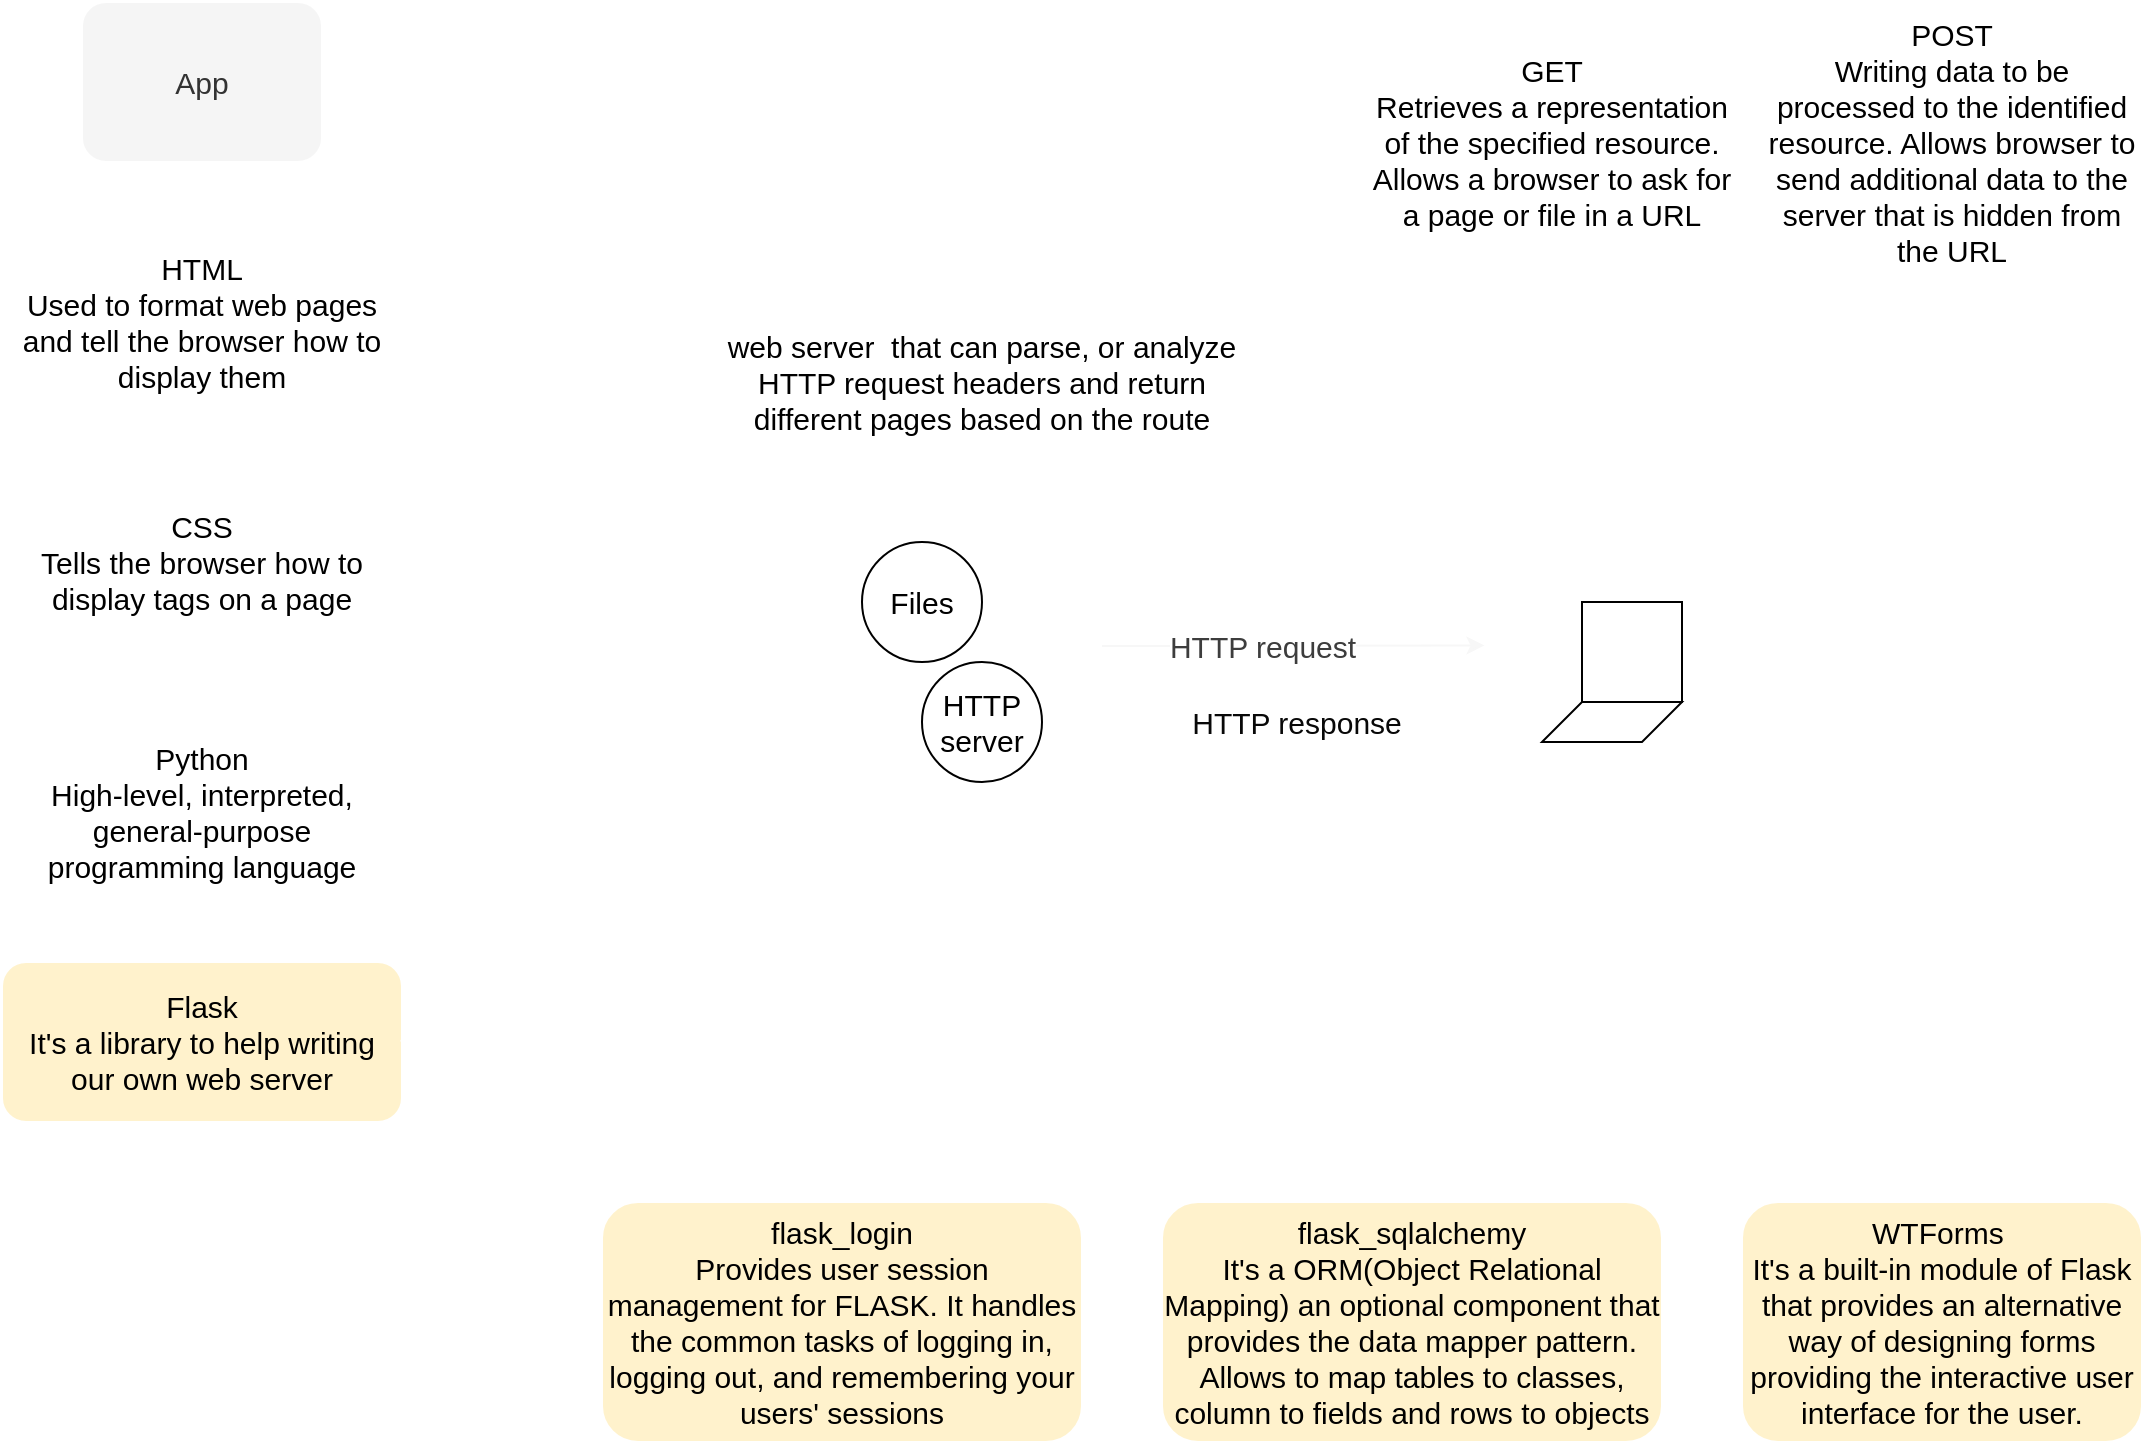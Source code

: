 <mxfile version="18.0.6" type="device"><diagram id="C5RBs43oDa-KdzZeNtuy" name="Page-1"><mxGraphModel dx="1106" dy="877" grid="1" gridSize="10" guides="1" tooltips="1" connect="1" arrows="1" fold="1" page="1" pageScale="1" pageWidth="1169" pageHeight="827" math="0" shadow="0"><root><mxCell id="WIyWlLk6GJQsqaUBKTNV-0"/><mxCell id="WIyWlLk6GJQsqaUBKTNV-1" parent="WIyWlLk6GJQsqaUBKTNV-0"/><mxCell id="JPT_6r2buyiV7FPulFKB-0" value="&lt;font style=&quot;font-size: 15px;&quot;&gt;App&lt;/font&gt;" style="rounded=1;whiteSpace=wrap;html=1;fillColor=#f5f5f5;strokeColor=#FFFFFF;fontColor=#333333;labelBackgroundColor=none;" parent="WIyWlLk6GJQsqaUBKTNV-1" vertex="1"><mxGeometry x="120" y="40" width="120" height="80" as="geometry"/></mxCell><mxCell id="JPT_6r2buyiV7FPulFKB-2" value="HTML&lt;br&gt;Used to format web pages and tell the browser how to display them" style="rounded=1;whiteSpace=wrap;html=1;fontSize=15;labelBackgroundColor=none;strokeColor=#FFFFFF;" parent="WIyWlLk6GJQsqaUBKTNV-1" vertex="1"><mxGeometry x="80" y="160" width="200" height="80" as="geometry"/></mxCell><mxCell id="JPT_6r2buyiV7FPulFKB-6" value="CSS&lt;br&gt;Tells the browser how to display tags on a page" style="rounded=1;whiteSpace=wrap;html=1;fontSize=15;labelBackgroundColor=none;strokeColor=#FFFFFF;" parent="WIyWlLk6GJQsqaUBKTNV-1" vertex="1"><mxGeometry x="80" y="280" width="200" height="80" as="geometry"/></mxCell><mxCell id="JPT_6r2buyiV7FPulFKB-8" value="Python&lt;br&gt;High-level, interpreted, general-purpose programming language" style="rounded=1;whiteSpace=wrap;html=1;fontSize=15;labelBackgroundColor=none;strokeColor=#FFFFFF;" parent="WIyWlLk6GJQsqaUBKTNV-1" vertex="1"><mxGeometry x="80" y="400" width="200" height="90" as="geometry"/></mxCell><mxCell id="JPT_6r2buyiV7FPulFKB-10" value="Flask&lt;br&gt;It's a library to help writing our own web server" style="rounded=1;whiteSpace=wrap;html=1;fontSize=15;fillColor=#fff2cc;strokeColor=#FFFFFF;labelBackgroundColor=none;" parent="WIyWlLk6GJQsqaUBKTNV-1" vertex="1"><mxGeometry x="80" y="520" width="200" height="80" as="geometry"/></mxCell><mxCell id="JPT_6r2buyiV7FPulFKB-20" value="web server&amp;nbsp;&amp;nbsp;that can parse, or analyze HTTP request headers and return different pages based on the route" style="rounded=1;whiteSpace=wrap;html=1;fontSize=15;labelBackgroundColor=none;strokeColor=#FFFFFF;" parent="WIyWlLk6GJQsqaUBKTNV-1" vertex="1"><mxGeometry x="435" y="180" width="270" height="100" as="geometry"/></mxCell><mxCell id="JPT_6r2buyiV7FPulFKB-21" value="" style="ellipse;whiteSpace=wrap;html=1;aspect=fixed;fontSize=15;labelBackgroundColor=none;strokeColor=#FFFFFF;" parent="WIyWlLk6GJQsqaUBKTNV-1" vertex="1"><mxGeometry x="490" y="300" width="140" height="140" as="geometry"/></mxCell><mxCell id="JPT_6r2buyiV7FPulFKB-23" value="" style="ellipse;whiteSpace=wrap;html=1;aspect=fixed;fontSize=15;labelBackgroundColor=none;strokeColor=#FFFFFF;" parent="WIyWlLk6GJQsqaUBKTNV-1" vertex="1"><mxGeometry x="820" y="300" width="140" height="140" as="geometry"/></mxCell><mxCell id="JPT_6r2buyiV7FPulFKB-25" value="&lt;font style=&quot;background-color: rgb(255, 255, 255);&quot; color=&quot;#3d3d3d&quot;&gt;HTTP request&lt;/font&gt;" style="endArrow=classic;html=1;rounded=0;fontSize=15;entryX=0.009;entryY=0.441;entryDx=0;entryDy=0;entryPerimeter=0;labelBackgroundColor=none;fontColor=#FFFFFF;labelBorderColor=none;strokeColor=#F7F7F7;" parent="WIyWlLk6GJQsqaUBKTNV-1" target="JPT_6r2buyiV7FPulFKB-23" edge="1"><mxGeometry x="-0.163" relative="1" as="geometry"><mxPoint x="630" y="362" as="sourcePoint"/><mxPoint x="785" y="360" as="targetPoint"/><mxPoint as="offset"/></mxGeometry></mxCell><mxCell id="JPT_6r2buyiV7FPulFKB-27" value="&lt;span style=&quot;background-color: rgb(255, 255, 255);&quot;&gt;&lt;font color=&quot;#080808&quot;&gt;HTTP response&lt;/font&gt;&lt;/span&gt;" style="endArrow=classic;html=1;rounded=0;fontSize=15;entryX=0.977;entryY=0.72;entryDx=0;entryDy=0;entryPerimeter=0;exitX=0.048;exitY=0.707;exitDx=0;exitDy=0;exitPerimeter=0;labelBackgroundColor=none;fontColor=#FFFFFF;labelBorderColor=none;strokeColor=#FFFFFF;" parent="WIyWlLk6GJQsqaUBKTNV-1" source="JPT_6r2buyiV7FPulFKB-23" target="JPT_6r2buyiV7FPulFKB-21" edge="1"><mxGeometry relative="1" as="geometry"><mxPoint x="810" y="400" as="sourcePoint"/><mxPoint x="640" y="400" as="targetPoint"/></mxGeometry></mxCell><mxCell id="JPT_6r2buyiV7FPulFKB-29" value="Files&lt;span style=&quot;color: rgba(0, 0, 0, 0); font-family: monospace; font-size: 0px; text-align: start;&quot;&gt;%3CmxGraphModel%3E%3Croot%3E%3CmxCell%20id%3D%220%22%2F%3E%3CmxCell%20id%3D%221%22%20parent%3D%220%22%2F%3E%3CmxCell%20id%3D%222%22%20value%3D%22%22%20style%3D%22ellipse%3BwhiteSpace%3Dwrap%3Bhtml%3D1%3Baspect%3Dfixed%3BfontSize%3D15%3B%22%20vertex%3D%221%22%20parent%3D%221%22%3E%3CmxGeometry%20x%3D%22745%22%20y%3D%22180%22%20width%3D%22140%22%20height%3D%22140%22%20as%3D%22geometry%22%2F%3E%3C%2FmxCell%3E%3C%2Froot%3E%3C%2FmxGraphModel%3E&lt;/span&gt;" style="ellipse;whiteSpace=wrap;html=1;aspect=fixed;fontSize=15;" parent="WIyWlLk6GJQsqaUBKTNV-1" vertex="1"><mxGeometry x="510" y="310" width="60" height="60" as="geometry"/></mxCell><mxCell id="JPT_6r2buyiV7FPulFKB-30" value="HTTP&lt;br&gt;server" style="ellipse;whiteSpace=wrap;html=1;aspect=fixed;fontSize=15;" parent="WIyWlLk6GJQsqaUBKTNV-1" vertex="1"><mxGeometry x="540" y="370" width="60" height="60" as="geometry"/></mxCell><mxCell id="JPT_6r2buyiV7FPulFKB-31" value="" style="rounded=0;whiteSpace=wrap;html=1;fontSize=15;" parent="WIyWlLk6GJQsqaUBKTNV-1" vertex="1"><mxGeometry x="870" y="340" width="50" height="50" as="geometry"/></mxCell><mxCell id="JPT_6r2buyiV7FPulFKB-32" value="" style="shape=parallelogram;perimeter=parallelogramPerimeter;whiteSpace=wrap;html=1;fixedSize=1;fontSize=15;" parent="WIyWlLk6GJQsqaUBKTNV-1" vertex="1"><mxGeometry x="850" y="390" width="70" height="20" as="geometry"/></mxCell><mxCell id="JPT_6r2buyiV7FPulFKB-34" value="web server" style="text;html=1;align=center;verticalAlign=middle;resizable=0;points=[];autosize=1;fontSize=15;labelBackgroundColor=none;fontColor=#FFFFFF;" parent="WIyWlLk6GJQsqaUBKTNV-1" vertex="1"><mxGeometry x="510" y="440" width="100" height="30" as="geometry"/></mxCell><mxCell id="JPT_6r2buyiV7FPulFKB-35" value="browser" style="text;html=1;align=center;verticalAlign=middle;resizable=0;points=[];autosize=1;fontSize=15;labelBackgroundColor=none;fontColor=#FFFFFF;" parent="WIyWlLk6GJQsqaUBKTNV-1" vertex="1"><mxGeometry x="845" y="440" width="80" height="30" as="geometry"/></mxCell><mxCell id="JPT_6r2buyiV7FPulFKB-37" value="GET&lt;br&gt;Retrieves a representation of the specified resource. Allows a browser to ask for a page or file in a URL" style="rounded=1;whiteSpace=wrap;html=1;fontSize=15;labelBackgroundColor=none;strokeColor=#FFFFFF;" parent="WIyWlLk6GJQsqaUBKTNV-1" vertex="1"><mxGeometry x="760" y="40" width="190" height="140" as="geometry"/></mxCell><mxCell id="JPT_6r2buyiV7FPulFKB-38" value="POST&lt;br&gt;Writing data to be processed to the identified resource. Allows browser to send additional data to the server that is hidden from the URL" style="rounded=1;whiteSpace=wrap;html=1;fontSize=15;labelBackgroundColor=none;strokeColor=#FFFFFF;" parent="WIyWlLk6GJQsqaUBKTNV-1" vertex="1"><mxGeometry x="960" y="40" width="190" height="140" as="geometry"/></mxCell><mxCell id="JPT_6r2buyiV7FPulFKB-39" value="" style="endArrow=none;dashed=1;html=1;dashPattern=1 3;strokeWidth=2;rounded=0;fontSize=15;labelBackgroundColor=none;strokeColor=#FFFFFF;" parent="WIyWlLk6GJQsqaUBKTNV-1" edge="1"><mxGeometry width="50" height="50" relative="1" as="geometry"><mxPoint x="760" y="350" as="sourcePoint"/><mxPoint x="870" y="180" as="targetPoint"/><Array as="points"><mxPoint x="870" y="240"/></Array></mxGeometry></mxCell><mxCell id="JPT_6r2buyiV7FPulFKB-40" value="" style="endArrow=none;dashed=1;html=1;dashPattern=1 3;strokeWidth=2;rounded=0;fontSize=15;labelBackgroundColor=none;strokeColor=#FFFFFF;" parent="WIyWlLk6GJQsqaUBKTNV-1" edge="1"><mxGeometry width="50" height="50" relative="1" as="geometry"><mxPoint x="870" y="240" as="sourcePoint"/><mxPoint x="1030" y="180" as="targetPoint"/></mxGeometry></mxCell><mxCell id="JPT_6r2buyiV7FPulFKB-41" value="" style="endArrow=none;dashed=1;html=1;dashPattern=1 3;strokeWidth=2;rounded=0;fontSize=15;entryX=-0.007;entryY=0.581;entryDx=0;entryDy=0;entryPerimeter=0;exitX=1;exitY=0.5;exitDx=0;exitDy=0;labelBackgroundColor=none;strokeColor=#FFFFFF;" parent="WIyWlLk6GJQsqaUBKTNV-1" source="JPT_6r2buyiV7FPulFKB-10" target="JPT_6r2buyiV7FPulFKB-20" edge="1"><mxGeometry width="50" height="50" relative="1" as="geometry"><mxPoint x="280" y="480" as="sourcePoint"/><mxPoint x="330" y="430" as="targetPoint"/></mxGeometry></mxCell><mxCell id="JPT_6r2buyiV7FPulFKB-42" value="" style="endArrow=none;html=1;rounded=0;fontSize=15;labelBackgroundColor=none;strokeColor=#FFFFFF;" parent="WIyWlLk6GJQsqaUBKTNV-1" target="JPT_6r2buyiV7FPulFKB-10" edge="1"><mxGeometry width="50" height="50" relative="1" as="geometry"><mxPoint x="1050" y="560" as="sourcePoint"/><mxPoint x="520" y="560" as="targetPoint"/></mxGeometry></mxCell><mxCell id="JPT_6r2buyiV7FPulFKB-43" value="" style="endArrow=none;html=1;rounded=0;fontSize=15;labelBackgroundColor=none;strokeColor=#FFFFFF;" parent="WIyWlLk6GJQsqaUBKTNV-1" edge="1"><mxGeometry width="50" height="50" relative="1" as="geometry"><mxPoint x="180" y="520" as="sourcePoint"/><mxPoint x="179.55" y="490" as="targetPoint"/></mxGeometry></mxCell><mxCell id="JPT_6r2buyiV7FPulFKB-45" value="" style="endArrow=none;html=1;rounded=0;fontSize=15;labelBackgroundColor=none;strokeColor=#FFFFFF;" parent="WIyWlLk6GJQsqaUBKTNV-1" edge="1"><mxGeometry width="50" height="50" relative="1" as="geometry"><mxPoint x="180" y="400" as="sourcePoint"/><mxPoint x="179.55" y="360" as="targetPoint"/></mxGeometry></mxCell><mxCell id="JPT_6r2buyiV7FPulFKB-46" value="" style="endArrow=none;html=1;rounded=0;fontSize=15;labelBackgroundColor=none;strokeColor=#FFFFFF;" parent="WIyWlLk6GJQsqaUBKTNV-1" edge="1"><mxGeometry width="50" height="50" relative="1" as="geometry"><mxPoint x="180" y="280" as="sourcePoint"/><mxPoint x="179.55" y="240" as="targetPoint"/></mxGeometry></mxCell><mxCell id="JPT_6r2buyiV7FPulFKB-47" value="flask_login&lt;br&gt;Provides user session management for FLASK. It handles the common tasks of logging in, logging out, and remembering your users' sessions" style="rounded=1;whiteSpace=wrap;html=1;fontSize=15;shadow=0;sketch=0;glass=0;fillColor=#fff2cc;strokeColor=#FFFFFF;labelBackgroundColor=none;" parent="WIyWlLk6GJQsqaUBKTNV-1" vertex="1"><mxGeometry x="380" y="640" width="240" height="120" as="geometry"/></mxCell><mxCell id="JPT_6r2buyiV7FPulFKB-48" value="flask_sqlalchemy&lt;br&gt;It's a ORM(Object Relational Mapping) an optional component that provides the data mapper pattern. Allows to map tables to classes, column to fields and rows to objects" style="rounded=1;whiteSpace=wrap;html=1;fontSize=15;fillColor=#fff2cc;strokeColor=#FFFFFF;labelBackgroundColor=none;" parent="WIyWlLk6GJQsqaUBKTNV-1" vertex="1"><mxGeometry x="660" y="640" width="250" height="120" as="geometry"/></mxCell><mxCell id="JPT_6r2buyiV7FPulFKB-49" value="WTForms&amp;nbsp;&lt;br&gt;It's a built-in module of Flask that provides an alternative way of designing forms providing the interactive user interface for the user." style="rounded=1;whiteSpace=wrap;html=1;fontSize=15;fillColor=#fff2cc;strokeColor=#FFFFFF;labelBackgroundColor=none;" parent="WIyWlLk6GJQsqaUBKTNV-1" vertex="1"><mxGeometry x="950" y="640" width="200" height="120" as="geometry"/></mxCell><mxCell id="JPT_6r2buyiV7FPulFKB-50" value="" style="endArrow=none;html=1;rounded=0;fontSize=15;labelBackgroundColor=none;strokeColor=#FFFFFF;" parent="WIyWlLk6GJQsqaUBKTNV-1" edge="1"><mxGeometry width="50" height="50" relative="1" as="geometry"><mxPoint x="780" y="600" as="sourcePoint"/><mxPoint x="780" y="560" as="targetPoint"/></mxGeometry></mxCell><mxCell id="JPT_6r2buyiV7FPulFKB-52" value="" style="endArrow=none;html=1;rounded=0;fontSize=15;labelBackgroundColor=none;strokeColor=#FFFFFF;" parent="WIyWlLk6GJQsqaUBKTNV-1" edge="1"><mxGeometry width="50" height="50" relative="1" as="geometry"><mxPoint x="499.55" y="640" as="sourcePoint"/><mxPoint x="500" y="560" as="targetPoint"/></mxGeometry></mxCell><mxCell id="JPT_6r2buyiV7FPulFKB-53" value="" style="endArrow=none;html=1;rounded=0;fontSize=15;labelBackgroundColor=none;strokeColor=#FFFFFF;" parent="WIyWlLk6GJQsqaUBKTNV-1" edge="1"><mxGeometry width="50" height="50" relative="1" as="geometry"><mxPoint x="780.0" y="640" as="sourcePoint"/><mxPoint x="780.0" y="600" as="targetPoint"/></mxGeometry></mxCell><mxCell id="JPT_6r2buyiV7FPulFKB-55" value="" style="endArrow=none;html=1;rounded=0;fontSize=15;exitX=0.5;exitY=0;exitDx=0;exitDy=0;labelBackgroundColor=none;strokeColor=#FFFFFF;" parent="WIyWlLk6GJQsqaUBKTNV-1" source="JPT_6r2buyiV7FPulFKB-49" edge="1"><mxGeometry width="50" height="50" relative="1" as="geometry"><mxPoint x="190" y="530" as="sourcePoint"/><mxPoint x="1050" y="560" as="targetPoint"/></mxGeometry></mxCell><mxCell id="JPT_6r2buyiV7FPulFKB-56" value="" style="endArrow=classic;html=1;rounded=0;fontFamily=Helvetica;fontSize=15;entryX=0.5;entryY=1;entryDx=0;entryDy=0;exitX=0.5;exitY=0;exitDx=0;exitDy=0;exitPerimeter=0;labelBackgroundColor=none;strokeColor=#FFFFFF;" parent="WIyWlLk6GJQsqaUBKTNV-1" source="JPT_6r2buyiV7FPulFKB-2" target="JPT_6r2buyiV7FPulFKB-0" edge="1"><mxGeometry width="50" height="50" relative="1" as="geometry"><mxPoint x="170" y="160" as="sourcePoint"/><mxPoint x="220" y="110" as="targetPoint"/></mxGeometry></mxCell></root></mxGraphModel></diagram></mxfile>